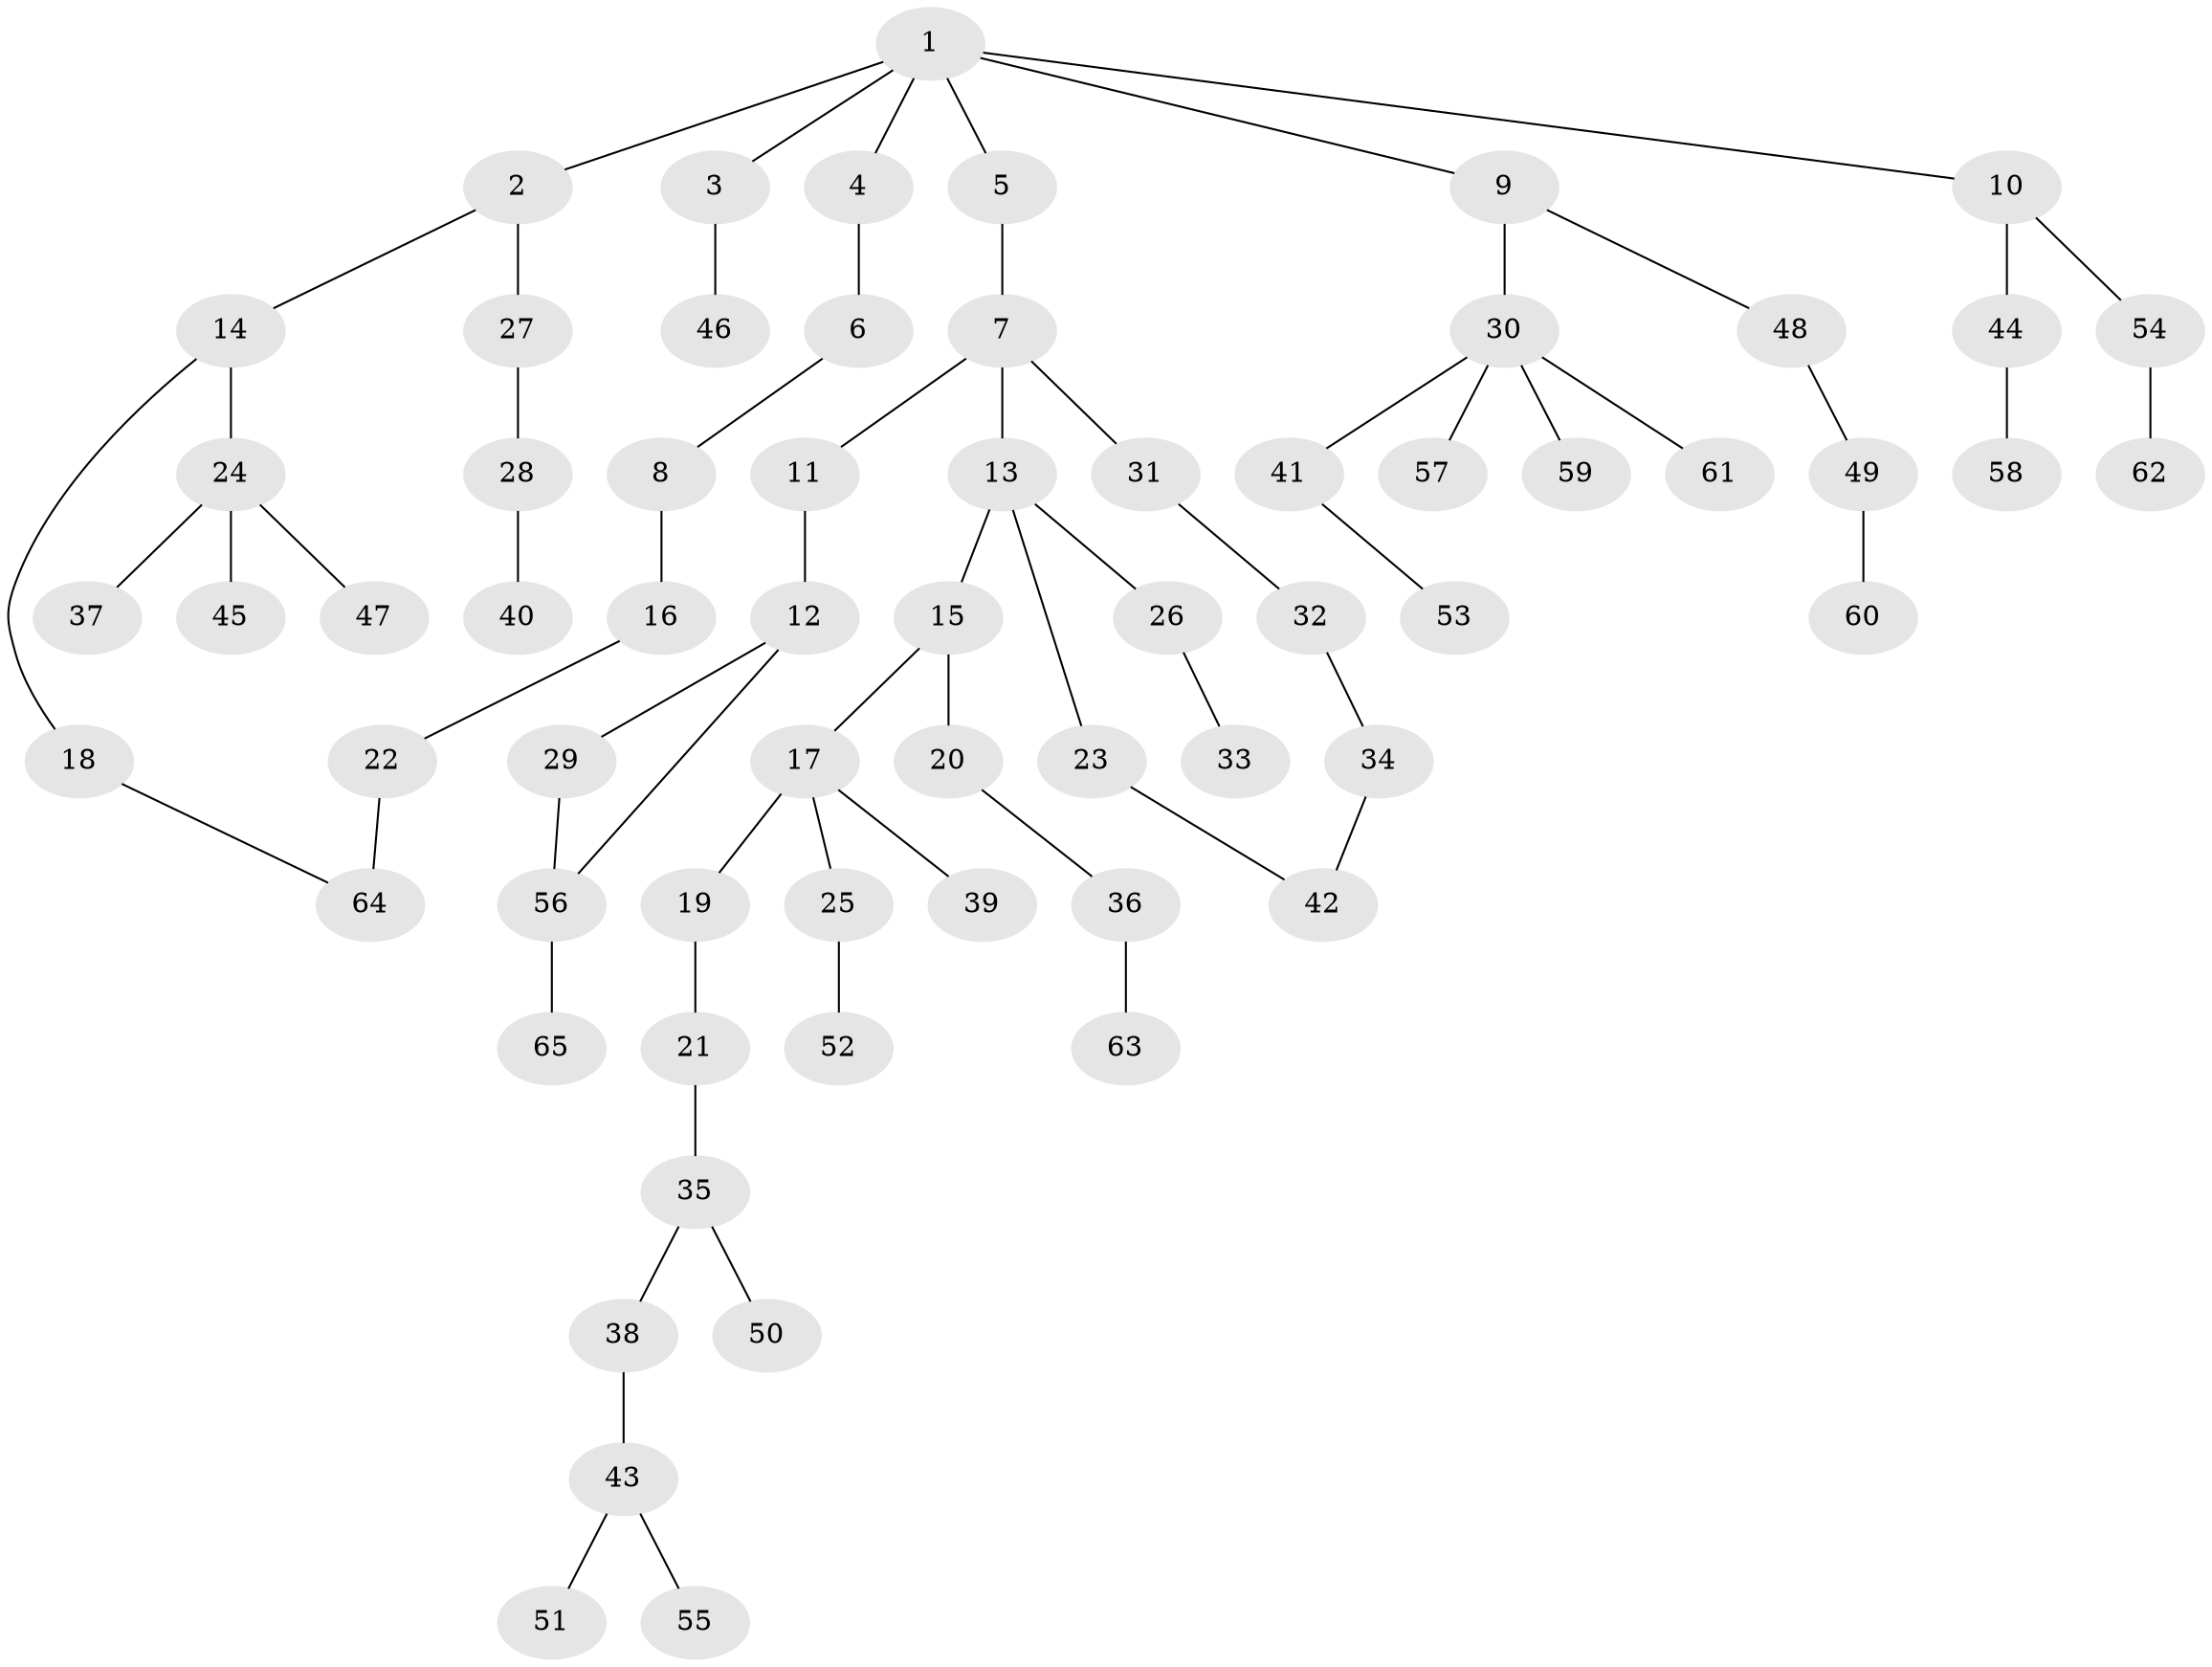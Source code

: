 // coarse degree distribution, {7: 0.023809523809523808, 4: 0.09523809523809523, 1: 0.42857142857142855, 2: 0.3333333333333333, 3: 0.09523809523809523, 5: 0.023809523809523808}
// Generated by graph-tools (version 1.1) at 2025/41/03/06/25 10:41:27]
// undirected, 65 vertices, 67 edges
graph export_dot {
graph [start="1"]
  node [color=gray90,style=filled];
  1;
  2;
  3;
  4;
  5;
  6;
  7;
  8;
  9;
  10;
  11;
  12;
  13;
  14;
  15;
  16;
  17;
  18;
  19;
  20;
  21;
  22;
  23;
  24;
  25;
  26;
  27;
  28;
  29;
  30;
  31;
  32;
  33;
  34;
  35;
  36;
  37;
  38;
  39;
  40;
  41;
  42;
  43;
  44;
  45;
  46;
  47;
  48;
  49;
  50;
  51;
  52;
  53;
  54;
  55;
  56;
  57;
  58;
  59;
  60;
  61;
  62;
  63;
  64;
  65;
  1 -- 2;
  1 -- 3;
  1 -- 4;
  1 -- 5;
  1 -- 9;
  1 -- 10;
  2 -- 14;
  2 -- 27;
  3 -- 46;
  4 -- 6;
  5 -- 7;
  6 -- 8;
  7 -- 11;
  7 -- 13;
  7 -- 31;
  8 -- 16;
  9 -- 30;
  9 -- 48;
  10 -- 44;
  10 -- 54;
  11 -- 12;
  12 -- 29;
  12 -- 56;
  13 -- 15;
  13 -- 23;
  13 -- 26;
  14 -- 18;
  14 -- 24;
  15 -- 17;
  15 -- 20;
  16 -- 22;
  17 -- 19;
  17 -- 25;
  17 -- 39;
  18 -- 64;
  19 -- 21;
  20 -- 36;
  21 -- 35;
  22 -- 64;
  23 -- 42;
  24 -- 37;
  24 -- 45;
  24 -- 47;
  25 -- 52;
  26 -- 33;
  27 -- 28;
  28 -- 40;
  29 -- 56;
  30 -- 41;
  30 -- 57;
  30 -- 59;
  30 -- 61;
  31 -- 32;
  32 -- 34;
  34 -- 42;
  35 -- 38;
  35 -- 50;
  36 -- 63;
  38 -- 43;
  41 -- 53;
  43 -- 51;
  43 -- 55;
  44 -- 58;
  48 -- 49;
  49 -- 60;
  54 -- 62;
  56 -- 65;
}
